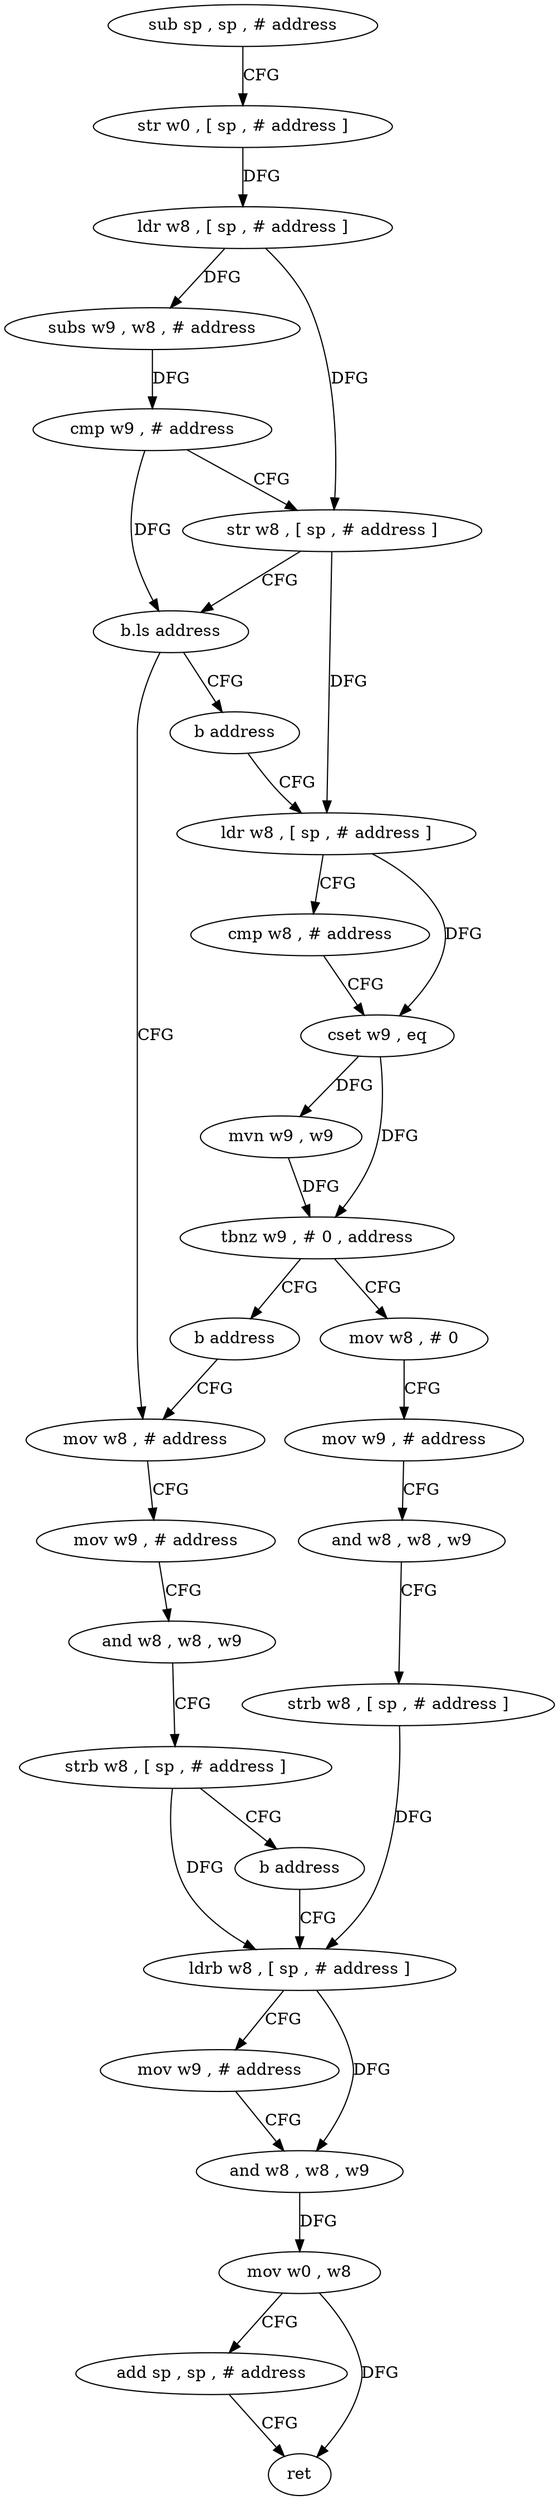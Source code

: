 digraph "func" {
"4244568" [label = "sub sp , sp , # address" ]
"4244572" [label = "str w0 , [ sp , # address ]" ]
"4244576" [label = "ldr w8 , [ sp , # address ]" ]
"4244580" [label = "subs w9 , w8 , # address" ]
"4244584" [label = "cmp w9 , # address" ]
"4244588" [label = "str w8 , [ sp , # address ]" ]
"4244592" [label = "b.ls address" ]
"4244624" [label = "mov w8 , # address" ]
"4244596" [label = "b address" ]
"4244628" [label = "mov w9 , # address" ]
"4244632" [label = "and w8 , w8 , w9" ]
"4244636" [label = "strb w8 , [ sp , # address ]" ]
"4244640" [label = "b address" ]
"4244660" [label = "ldrb w8 , [ sp , # address ]" ]
"4244600" [label = "ldr w8 , [ sp , # address ]" ]
"4244664" [label = "mov w9 , # address" ]
"4244668" [label = "and w8 , w8 , w9" ]
"4244672" [label = "mov w0 , w8" ]
"4244676" [label = "add sp , sp , # address" ]
"4244680" [label = "ret" ]
"4244604" [label = "cmp w8 , # address" ]
"4244608" [label = "cset w9 , eq" ]
"4244612" [label = "mvn w9 , w9" ]
"4244616" [label = "tbnz w9 , # 0 , address" ]
"4244644" [label = "mov w8 , # 0" ]
"4244620" [label = "b address" ]
"4244648" [label = "mov w9 , # address" ]
"4244652" [label = "and w8 , w8 , w9" ]
"4244656" [label = "strb w8 , [ sp , # address ]" ]
"4244568" -> "4244572" [ label = "CFG" ]
"4244572" -> "4244576" [ label = "DFG" ]
"4244576" -> "4244580" [ label = "DFG" ]
"4244576" -> "4244588" [ label = "DFG" ]
"4244580" -> "4244584" [ label = "DFG" ]
"4244584" -> "4244588" [ label = "CFG" ]
"4244584" -> "4244592" [ label = "DFG" ]
"4244588" -> "4244592" [ label = "CFG" ]
"4244588" -> "4244600" [ label = "DFG" ]
"4244592" -> "4244624" [ label = "CFG" ]
"4244592" -> "4244596" [ label = "CFG" ]
"4244624" -> "4244628" [ label = "CFG" ]
"4244596" -> "4244600" [ label = "CFG" ]
"4244628" -> "4244632" [ label = "CFG" ]
"4244632" -> "4244636" [ label = "CFG" ]
"4244636" -> "4244640" [ label = "CFG" ]
"4244636" -> "4244660" [ label = "DFG" ]
"4244640" -> "4244660" [ label = "CFG" ]
"4244660" -> "4244664" [ label = "CFG" ]
"4244660" -> "4244668" [ label = "DFG" ]
"4244600" -> "4244604" [ label = "CFG" ]
"4244600" -> "4244608" [ label = "DFG" ]
"4244664" -> "4244668" [ label = "CFG" ]
"4244668" -> "4244672" [ label = "DFG" ]
"4244672" -> "4244676" [ label = "CFG" ]
"4244672" -> "4244680" [ label = "DFG" ]
"4244676" -> "4244680" [ label = "CFG" ]
"4244604" -> "4244608" [ label = "CFG" ]
"4244608" -> "4244612" [ label = "DFG" ]
"4244608" -> "4244616" [ label = "DFG" ]
"4244612" -> "4244616" [ label = "DFG" ]
"4244616" -> "4244644" [ label = "CFG" ]
"4244616" -> "4244620" [ label = "CFG" ]
"4244644" -> "4244648" [ label = "CFG" ]
"4244620" -> "4244624" [ label = "CFG" ]
"4244648" -> "4244652" [ label = "CFG" ]
"4244652" -> "4244656" [ label = "CFG" ]
"4244656" -> "4244660" [ label = "DFG" ]
}
